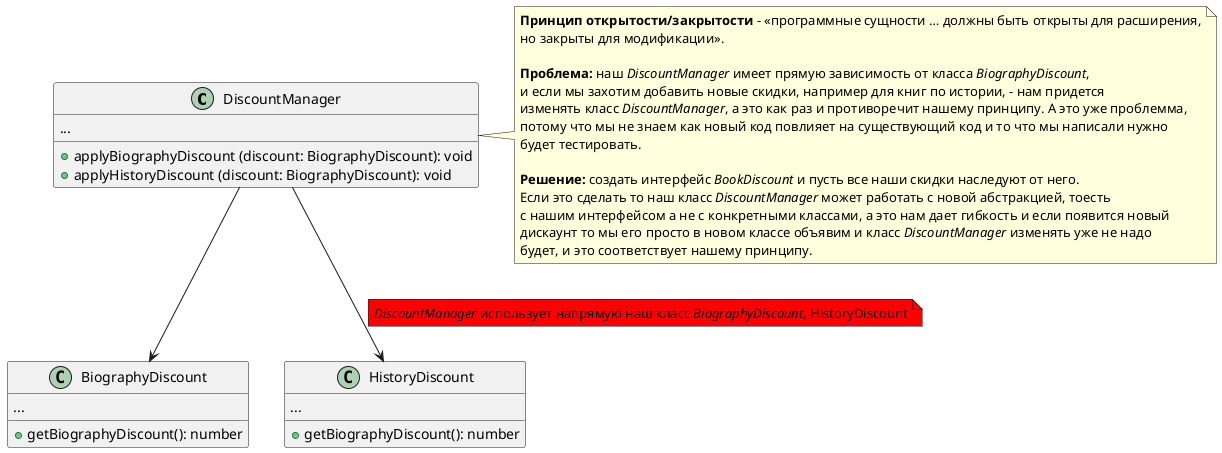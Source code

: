 @startuml

class DiscountManager {
    ...
    + applyBiographyDiscount (discount: BiographyDiscount): void
    + applyHistoryDiscount (discount: BiographyDiscount): void
}

class BiographyDiscount {
    ...
    + getBiographyDiscount(): number
}

class HistoryDiscount {
    ...
    + getBiographyDiscount(): number
}

DiscountManager --> BiographyDiscount
DiscountManager --> HistoryDiscount
note on link #red: <i>DiscountManager</i> использует напрямую наш класс <i>BiographyDiscount</i>, HistoryDiscount

note right of DiscountManager
    <b>Принцип открытости/закрытости</b> - «программные сущности … должны быть открыты для расширения,
    но закрыты для модификации».

    <b>Проблема:</b> наш <i>DiscountManager</i> имеет прямую зависимость от класса <i>BiographyDiscount</i>,
    и если мы захотим добавить новые скидки, например для книг по истории, - нам придется
    изменять класс <i>DiscountManager</i>, а это как раз и противоречит нашему принципу. А это уже проблемма,
    потому что мы не знаем как новый код повлияет на существующий код и то что мы написали нужно
    будет тестировать.

    <b>Решение:</b> создать интерфейс <i>BookDiscount</i> и пусть все наши скидки наследуют от него.
    Если это сделать то наш класс <i>DiscountManager</i> может работать с новой абстракцией, тоесть
    с нашим интерфейсом а не с конкретными классами, а это нам дает гибкость и если появится новый
    дискаунт то мы его просто в новом классе объявим и класс <i>DiscountManager</i> изменять уже не надо
    будет, и это соответствует нашему принципу.
end note

@enduml